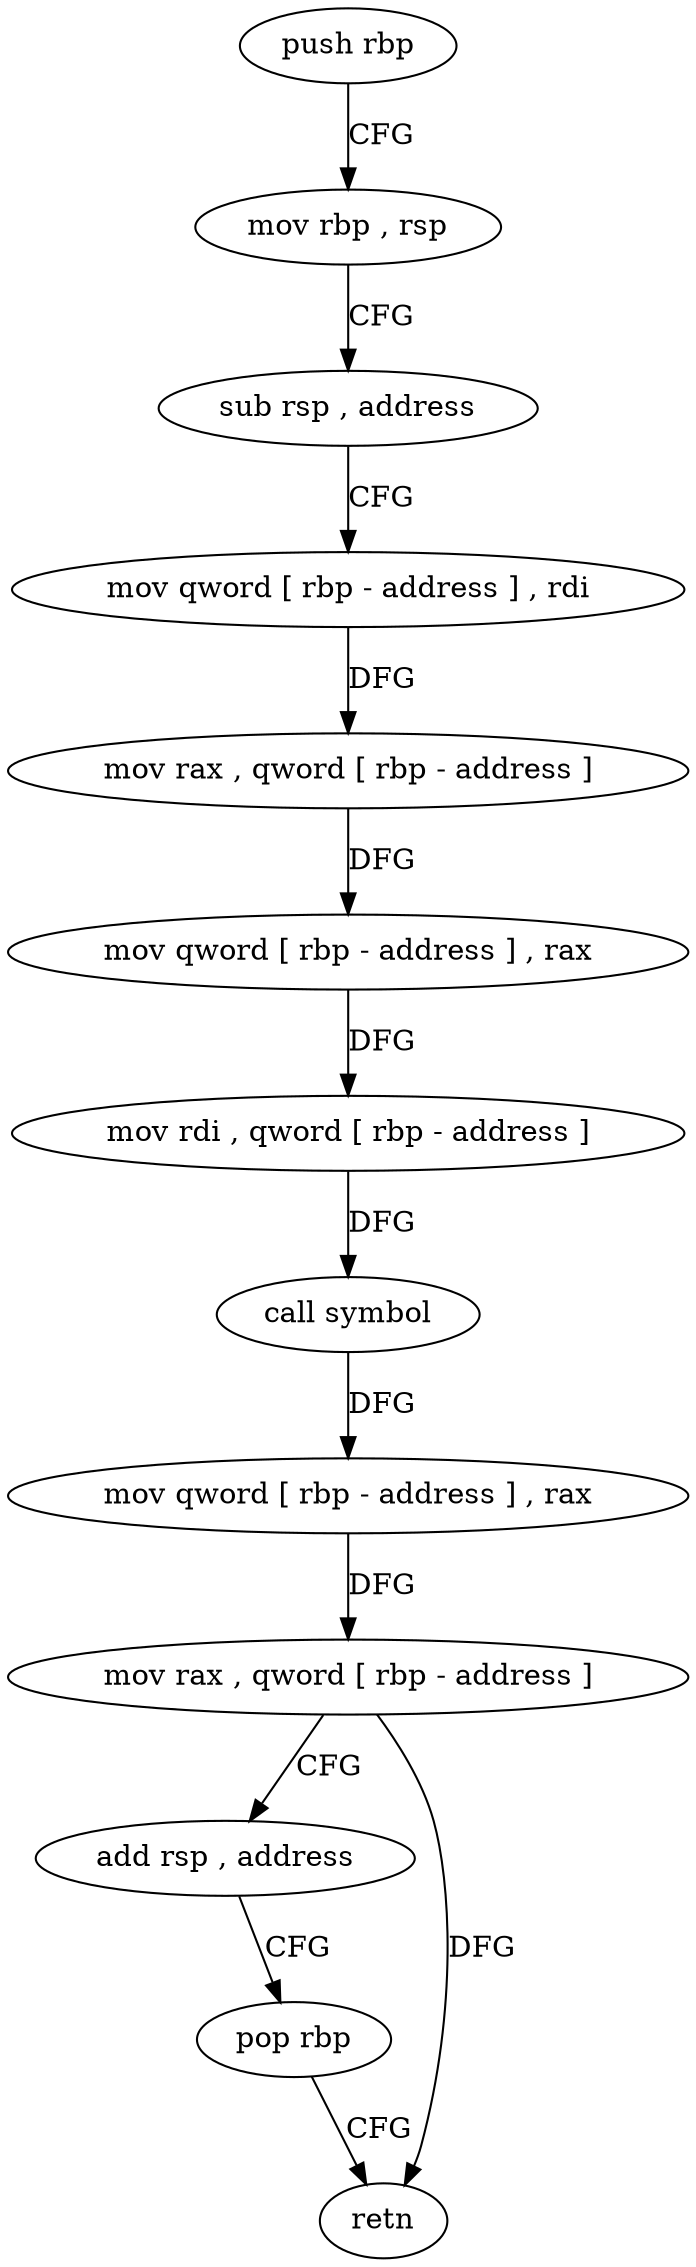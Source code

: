 digraph "func" {
"91744" [label = "push rbp" ]
"91745" [label = "mov rbp , rsp" ]
"91748" [label = "sub rsp , address" ]
"91752" [label = "mov qword [ rbp - address ] , rdi" ]
"91756" [label = "mov rax , qword [ rbp - address ]" ]
"91760" [label = "mov qword [ rbp - address ] , rax" ]
"91764" [label = "mov rdi , qword [ rbp - address ]" ]
"91768" [label = "call symbol" ]
"91773" [label = "mov qword [ rbp - address ] , rax" ]
"91777" [label = "mov rax , qword [ rbp - address ]" ]
"91781" [label = "add rsp , address" ]
"91785" [label = "pop rbp" ]
"91786" [label = "retn" ]
"91744" -> "91745" [ label = "CFG" ]
"91745" -> "91748" [ label = "CFG" ]
"91748" -> "91752" [ label = "CFG" ]
"91752" -> "91756" [ label = "DFG" ]
"91756" -> "91760" [ label = "DFG" ]
"91760" -> "91764" [ label = "DFG" ]
"91764" -> "91768" [ label = "DFG" ]
"91768" -> "91773" [ label = "DFG" ]
"91773" -> "91777" [ label = "DFG" ]
"91777" -> "91781" [ label = "CFG" ]
"91777" -> "91786" [ label = "DFG" ]
"91781" -> "91785" [ label = "CFG" ]
"91785" -> "91786" [ label = "CFG" ]
}
